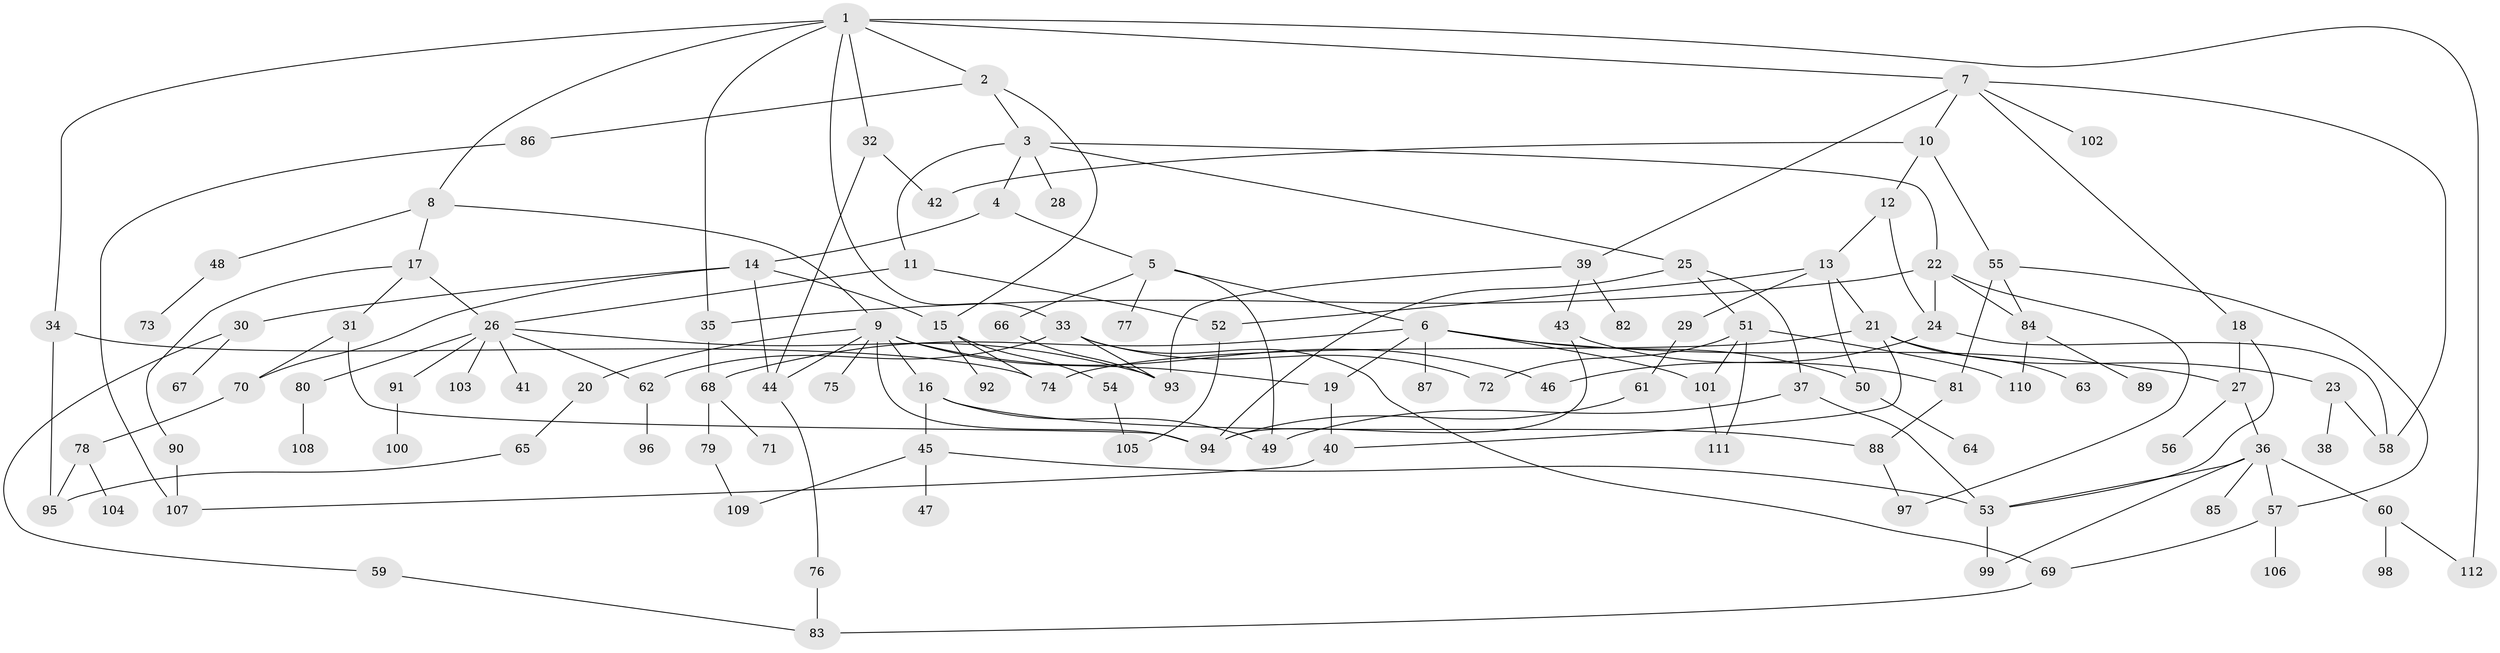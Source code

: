 // Generated by graph-tools (version 1.1) at 2025/49/03/09/25 03:49:25]
// undirected, 112 vertices, 163 edges
graph export_dot {
graph [start="1"]
  node [color=gray90,style=filled];
  1;
  2;
  3;
  4;
  5;
  6;
  7;
  8;
  9;
  10;
  11;
  12;
  13;
  14;
  15;
  16;
  17;
  18;
  19;
  20;
  21;
  22;
  23;
  24;
  25;
  26;
  27;
  28;
  29;
  30;
  31;
  32;
  33;
  34;
  35;
  36;
  37;
  38;
  39;
  40;
  41;
  42;
  43;
  44;
  45;
  46;
  47;
  48;
  49;
  50;
  51;
  52;
  53;
  54;
  55;
  56;
  57;
  58;
  59;
  60;
  61;
  62;
  63;
  64;
  65;
  66;
  67;
  68;
  69;
  70;
  71;
  72;
  73;
  74;
  75;
  76;
  77;
  78;
  79;
  80;
  81;
  82;
  83;
  84;
  85;
  86;
  87;
  88;
  89;
  90;
  91;
  92;
  93;
  94;
  95;
  96;
  97;
  98;
  99;
  100;
  101;
  102;
  103;
  104;
  105;
  106;
  107;
  108;
  109;
  110;
  111;
  112;
  1 -- 2;
  1 -- 7;
  1 -- 8;
  1 -- 32;
  1 -- 33;
  1 -- 34;
  1 -- 35;
  1 -- 112;
  2 -- 3;
  2 -- 86;
  2 -- 15;
  3 -- 4;
  3 -- 11;
  3 -- 22;
  3 -- 25;
  3 -- 28;
  4 -- 5;
  4 -- 14;
  5 -- 6;
  5 -- 49;
  5 -- 66;
  5 -- 77;
  6 -- 19;
  6 -- 27;
  6 -- 50;
  6 -- 68;
  6 -- 87;
  6 -- 101;
  7 -- 10;
  7 -- 18;
  7 -- 39;
  7 -- 58;
  7 -- 102;
  8 -- 9;
  8 -- 17;
  8 -- 48;
  9 -- 16;
  9 -- 20;
  9 -- 44;
  9 -- 75;
  9 -- 46;
  9 -- 94;
  9 -- 19;
  10 -- 12;
  10 -- 55;
  10 -- 42;
  11 -- 52;
  11 -- 26;
  12 -- 13;
  12 -- 24;
  13 -- 21;
  13 -- 29;
  13 -- 52;
  13 -- 50;
  14 -- 15;
  14 -- 30;
  14 -- 44;
  14 -- 70;
  15 -- 54;
  15 -- 92;
  15 -- 74;
  16 -- 45;
  16 -- 88;
  16 -- 49;
  17 -- 26;
  17 -- 31;
  17 -- 90;
  18 -- 27;
  18 -- 53;
  19 -- 40;
  20 -- 65;
  21 -- 23;
  21 -- 63;
  21 -- 40;
  21 -- 74;
  22 -- 24;
  22 -- 84;
  22 -- 97;
  22 -- 35;
  23 -- 38;
  23 -- 58;
  24 -- 46;
  24 -- 58;
  25 -- 37;
  25 -- 51;
  25 -- 94;
  26 -- 41;
  26 -- 62;
  26 -- 80;
  26 -- 91;
  26 -- 103;
  26 -- 93;
  27 -- 36;
  27 -- 56;
  29 -- 61;
  30 -- 59;
  30 -- 67;
  31 -- 70;
  31 -- 94;
  32 -- 42;
  32 -- 44;
  33 -- 69;
  33 -- 72;
  33 -- 93;
  33 -- 62;
  34 -- 74;
  34 -- 95;
  35 -- 68;
  36 -- 60;
  36 -- 85;
  36 -- 57;
  36 -- 53;
  36 -- 99;
  37 -- 53;
  37 -- 49;
  39 -- 43;
  39 -- 82;
  39 -- 93;
  40 -- 107;
  43 -- 94;
  43 -- 81;
  44 -- 76;
  45 -- 47;
  45 -- 109;
  45 -- 53;
  48 -- 73;
  50 -- 64;
  51 -- 101;
  51 -- 111;
  51 -- 72;
  51 -- 110;
  52 -- 105;
  53 -- 99;
  54 -- 105;
  55 -- 57;
  55 -- 81;
  55 -- 84;
  57 -- 106;
  57 -- 69;
  59 -- 83;
  60 -- 98;
  60 -- 112;
  61 -- 94;
  62 -- 96;
  65 -- 95;
  66 -- 93;
  68 -- 71;
  68 -- 79;
  69 -- 83;
  70 -- 78;
  76 -- 83;
  78 -- 104;
  78 -- 95;
  79 -- 109;
  80 -- 108;
  81 -- 88;
  84 -- 89;
  84 -- 110;
  86 -- 107;
  88 -- 97;
  90 -- 107;
  91 -- 100;
  101 -- 111;
}
